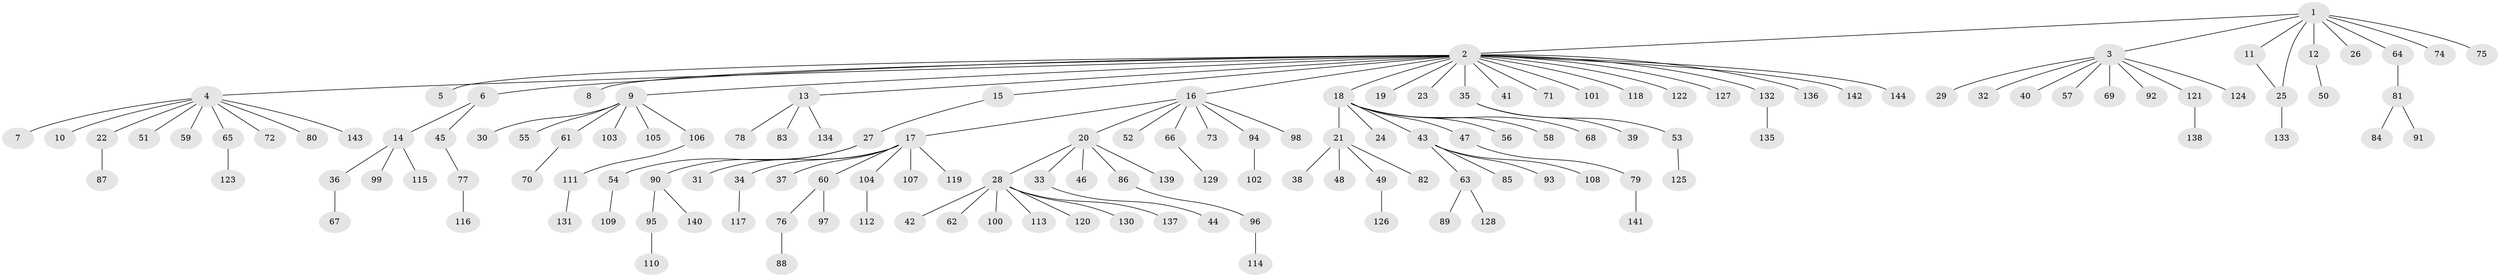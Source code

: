 // Generated by graph-tools (version 1.1) at 2025/01/03/09/25 03:01:55]
// undirected, 144 vertices, 144 edges
graph export_dot {
graph [start="1"]
  node [color=gray90,style=filled];
  1;
  2;
  3;
  4;
  5;
  6;
  7;
  8;
  9;
  10;
  11;
  12;
  13;
  14;
  15;
  16;
  17;
  18;
  19;
  20;
  21;
  22;
  23;
  24;
  25;
  26;
  27;
  28;
  29;
  30;
  31;
  32;
  33;
  34;
  35;
  36;
  37;
  38;
  39;
  40;
  41;
  42;
  43;
  44;
  45;
  46;
  47;
  48;
  49;
  50;
  51;
  52;
  53;
  54;
  55;
  56;
  57;
  58;
  59;
  60;
  61;
  62;
  63;
  64;
  65;
  66;
  67;
  68;
  69;
  70;
  71;
  72;
  73;
  74;
  75;
  76;
  77;
  78;
  79;
  80;
  81;
  82;
  83;
  84;
  85;
  86;
  87;
  88;
  89;
  90;
  91;
  92;
  93;
  94;
  95;
  96;
  97;
  98;
  99;
  100;
  101;
  102;
  103;
  104;
  105;
  106;
  107;
  108;
  109;
  110;
  111;
  112;
  113;
  114;
  115;
  116;
  117;
  118;
  119;
  120;
  121;
  122;
  123;
  124;
  125;
  126;
  127;
  128;
  129;
  130;
  131;
  132;
  133;
  134;
  135;
  136;
  137;
  138;
  139;
  140;
  141;
  142;
  143;
  144;
  1 -- 2;
  1 -- 3;
  1 -- 11;
  1 -- 12;
  1 -- 25;
  1 -- 26;
  1 -- 64;
  1 -- 74;
  1 -- 75;
  2 -- 4;
  2 -- 5;
  2 -- 6;
  2 -- 8;
  2 -- 9;
  2 -- 13;
  2 -- 15;
  2 -- 16;
  2 -- 18;
  2 -- 19;
  2 -- 23;
  2 -- 35;
  2 -- 41;
  2 -- 71;
  2 -- 101;
  2 -- 118;
  2 -- 122;
  2 -- 127;
  2 -- 132;
  2 -- 136;
  2 -- 142;
  2 -- 144;
  3 -- 29;
  3 -- 32;
  3 -- 40;
  3 -- 57;
  3 -- 69;
  3 -- 92;
  3 -- 121;
  3 -- 124;
  4 -- 7;
  4 -- 10;
  4 -- 22;
  4 -- 51;
  4 -- 59;
  4 -- 65;
  4 -- 72;
  4 -- 80;
  4 -- 143;
  6 -- 14;
  6 -- 45;
  9 -- 30;
  9 -- 55;
  9 -- 61;
  9 -- 103;
  9 -- 105;
  9 -- 106;
  11 -- 25;
  12 -- 50;
  13 -- 78;
  13 -- 83;
  13 -- 134;
  14 -- 36;
  14 -- 99;
  14 -- 115;
  15 -- 27;
  16 -- 17;
  16 -- 20;
  16 -- 52;
  16 -- 66;
  16 -- 73;
  16 -- 94;
  16 -- 98;
  17 -- 31;
  17 -- 34;
  17 -- 37;
  17 -- 60;
  17 -- 104;
  17 -- 107;
  17 -- 119;
  18 -- 21;
  18 -- 24;
  18 -- 43;
  18 -- 47;
  18 -- 56;
  18 -- 58;
  18 -- 68;
  20 -- 28;
  20 -- 33;
  20 -- 46;
  20 -- 86;
  20 -- 139;
  21 -- 38;
  21 -- 48;
  21 -- 49;
  21 -- 82;
  22 -- 87;
  25 -- 133;
  27 -- 54;
  27 -- 90;
  28 -- 42;
  28 -- 62;
  28 -- 100;
  28 -- 113;
  28 -- 120;
  28 -- 130;
  28 -- 137;
  33 -- 44;
  34 -- 117;
  35 -- 39;
  35 -- 53;
  36 -- 67;
  43 -- 63;
  43 -- 85;
  43 -- 93;
  43 -- 108;
  45 -- 77;
  47 -- 79;
  49 -- 126;
  53 -- 125;
  54 -- 109;
  60 -- 76;
  60 -- 97;
  61 -- 70;
  63 -- 89;
  63 -- 128;
  64 -- 81;
  65 -- 123;
  66 -- 129;
  76 -- 88;
  77 -- 116;
  79 -- 141;
  81 -- 84;
  81 -- 91;
  86 -- 96;
  90 -- 95;
  90 -- 140;
  94 -- 102;
  95 -- 110;
  96 -- 114;
  104 -- 112;
  106 -- 111;
  111 -- 131;
  121 -- 138;
  132 -- 135;
}
